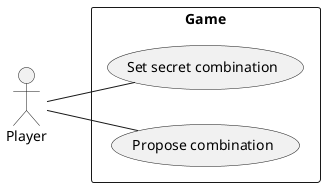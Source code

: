 @startuml
left to right direction
actor Player

rectangle "Game" {
    Player -- (Set secret combination)
    Player -- (Propose combination)
}
@enduml